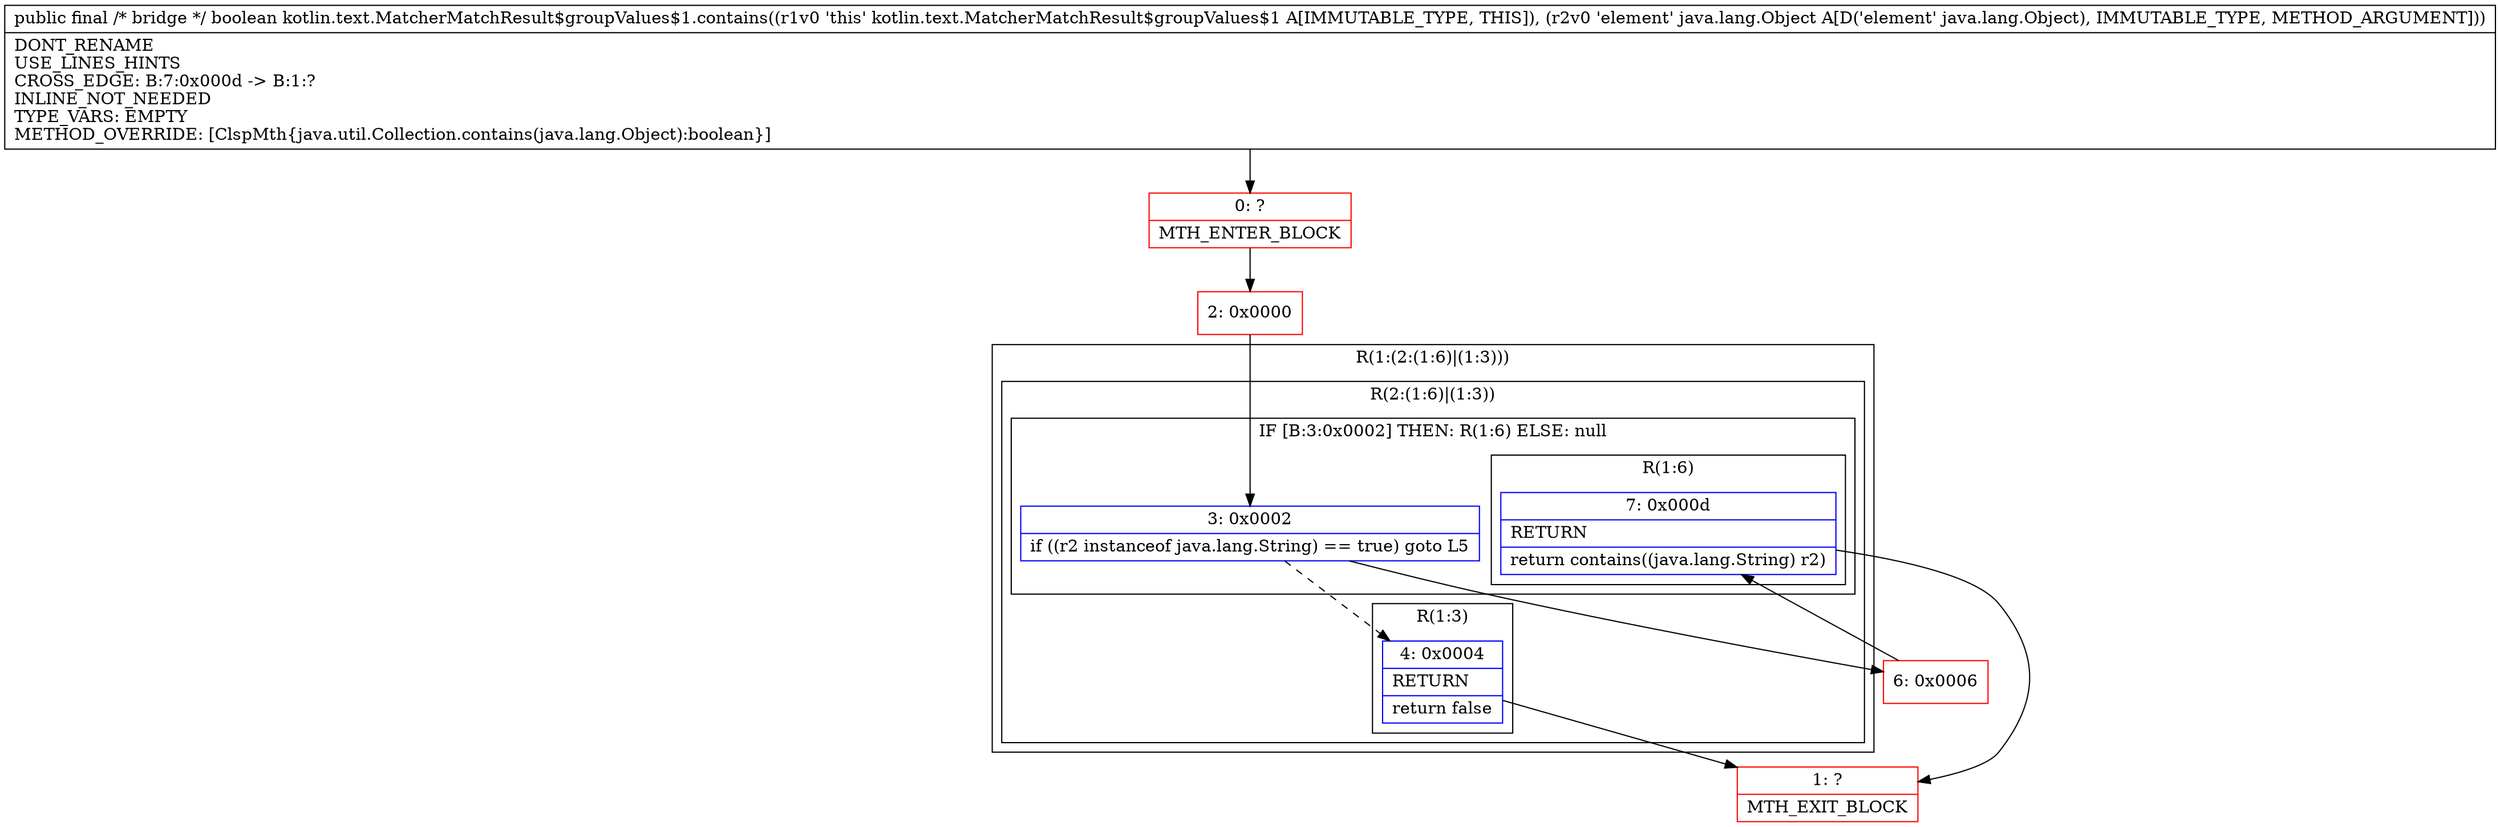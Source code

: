 digraph "CFG forkotlin.text.MatcherMatchResult$groupValues$1.contains(Ljava\/lang\/Object;)Z" {
subgraph cluster_Region_861836043 {
label = "R(1:(2:(1:6)|(1:3)))";
node [shape=record,color=blue];
subgraph cluster_Region_1360623627 {
label = "R(2:(1:6)|(1:3))";
node [shape=record,color=blue];
subgraph cluster_IfRegion_924079910 {
label = "IF [B:3:0x0002] THEN: R(1:6) ELSE: null";
node [shape=record,color=blue];
Node_3 [shape=record,label="{3\:\ 0x0002|if ((r2 instanceof java.lang.String) == true) goto L5\l}"];
subgraph cluster_Region_875803169 {
label = "R(1:6)";
node [shape=record,color=blue];
Node_7 [shape=record,label="{7\:\ 0x000d|RETURN\l|return contains((java.lang.String) r2)\l}"];
}
}
subgraph cluster_Region_1932704103 {
label = "R(1:3)";
node [shape=record,color=blue];
Node_4 [shape=record,label="{4\:\ 0x0004|RETURN\l|return false\l}"];
}
}
}
Node_0 [shape=record,color=red,label="{0\:\ ?|MTH_ENTER_BLOCK\l}"];
Node_2 [shape=record,color=red,label="{2\:\ 0x0000}"];
Node_1 [shape=record,color=red,label="{1\:\ ?|MTH_EXIT_BLOCK\l}"];
Node_6 [shape=record,color=red,label="{6\:\ 0x0006}"];
MethodNode[shape=record,label="{public final \/* bridge *\/ boolean kotlin.text.MatcherMatchResult$groupValues$1.contains((r1v0 'this' kotlin.text.MatcherMatchResult$groupValues$1 A[IMMUTABLE_TYPE, THIS]), (r2v0 'element' java.lang.Object A[D('element' java.lang.Object), IMMUTABLE_TYPE, METHOD_ARGUMENT]))  | DONT_RENAME\lUSE_LINES_HINTS\lCROSS_EDGE: B:7:0x000d \-\> B:1:?\lINLINE_NOT_NEEDED\lTYPE_VARS: EMPTY\lMETHOD_OVERRIDE: [ClspMth\{java.util.Collection.contains(java.lang.Object):boolean\}]\l}"];
MethodNode -> Node_0;Node_3 -> Node_4[style=dashed];
Node_3 -> Node_6;
Node_7 -> Node_1;
Node_4 -> Node_1;
Node_0 -> Node_2;
Node_2 -> Node_3;
Node_6 -> Node_7;
}

